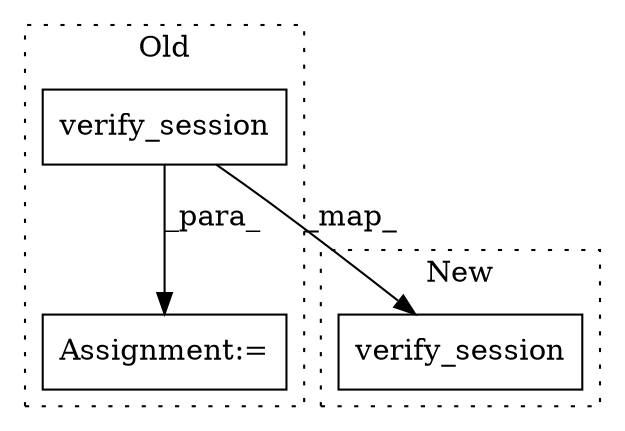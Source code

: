digraph G {
subgraph cluster0 {
1 [label="verify_session" a="32" s="7021" l="16" shape="box"];
3 [label="Assignment:=" a="7" s="6844" l="1" shape="box"];
label = "Old";
style="dotted";
}
subgraph cluster1 {
2 [label="verify_session" a="32" s="6865" l="16" shape="box"];
label = "New";
style="dotted";
}
1 -> 3 [label="_para_"];
1 -> 2 [label="_map_"];
}